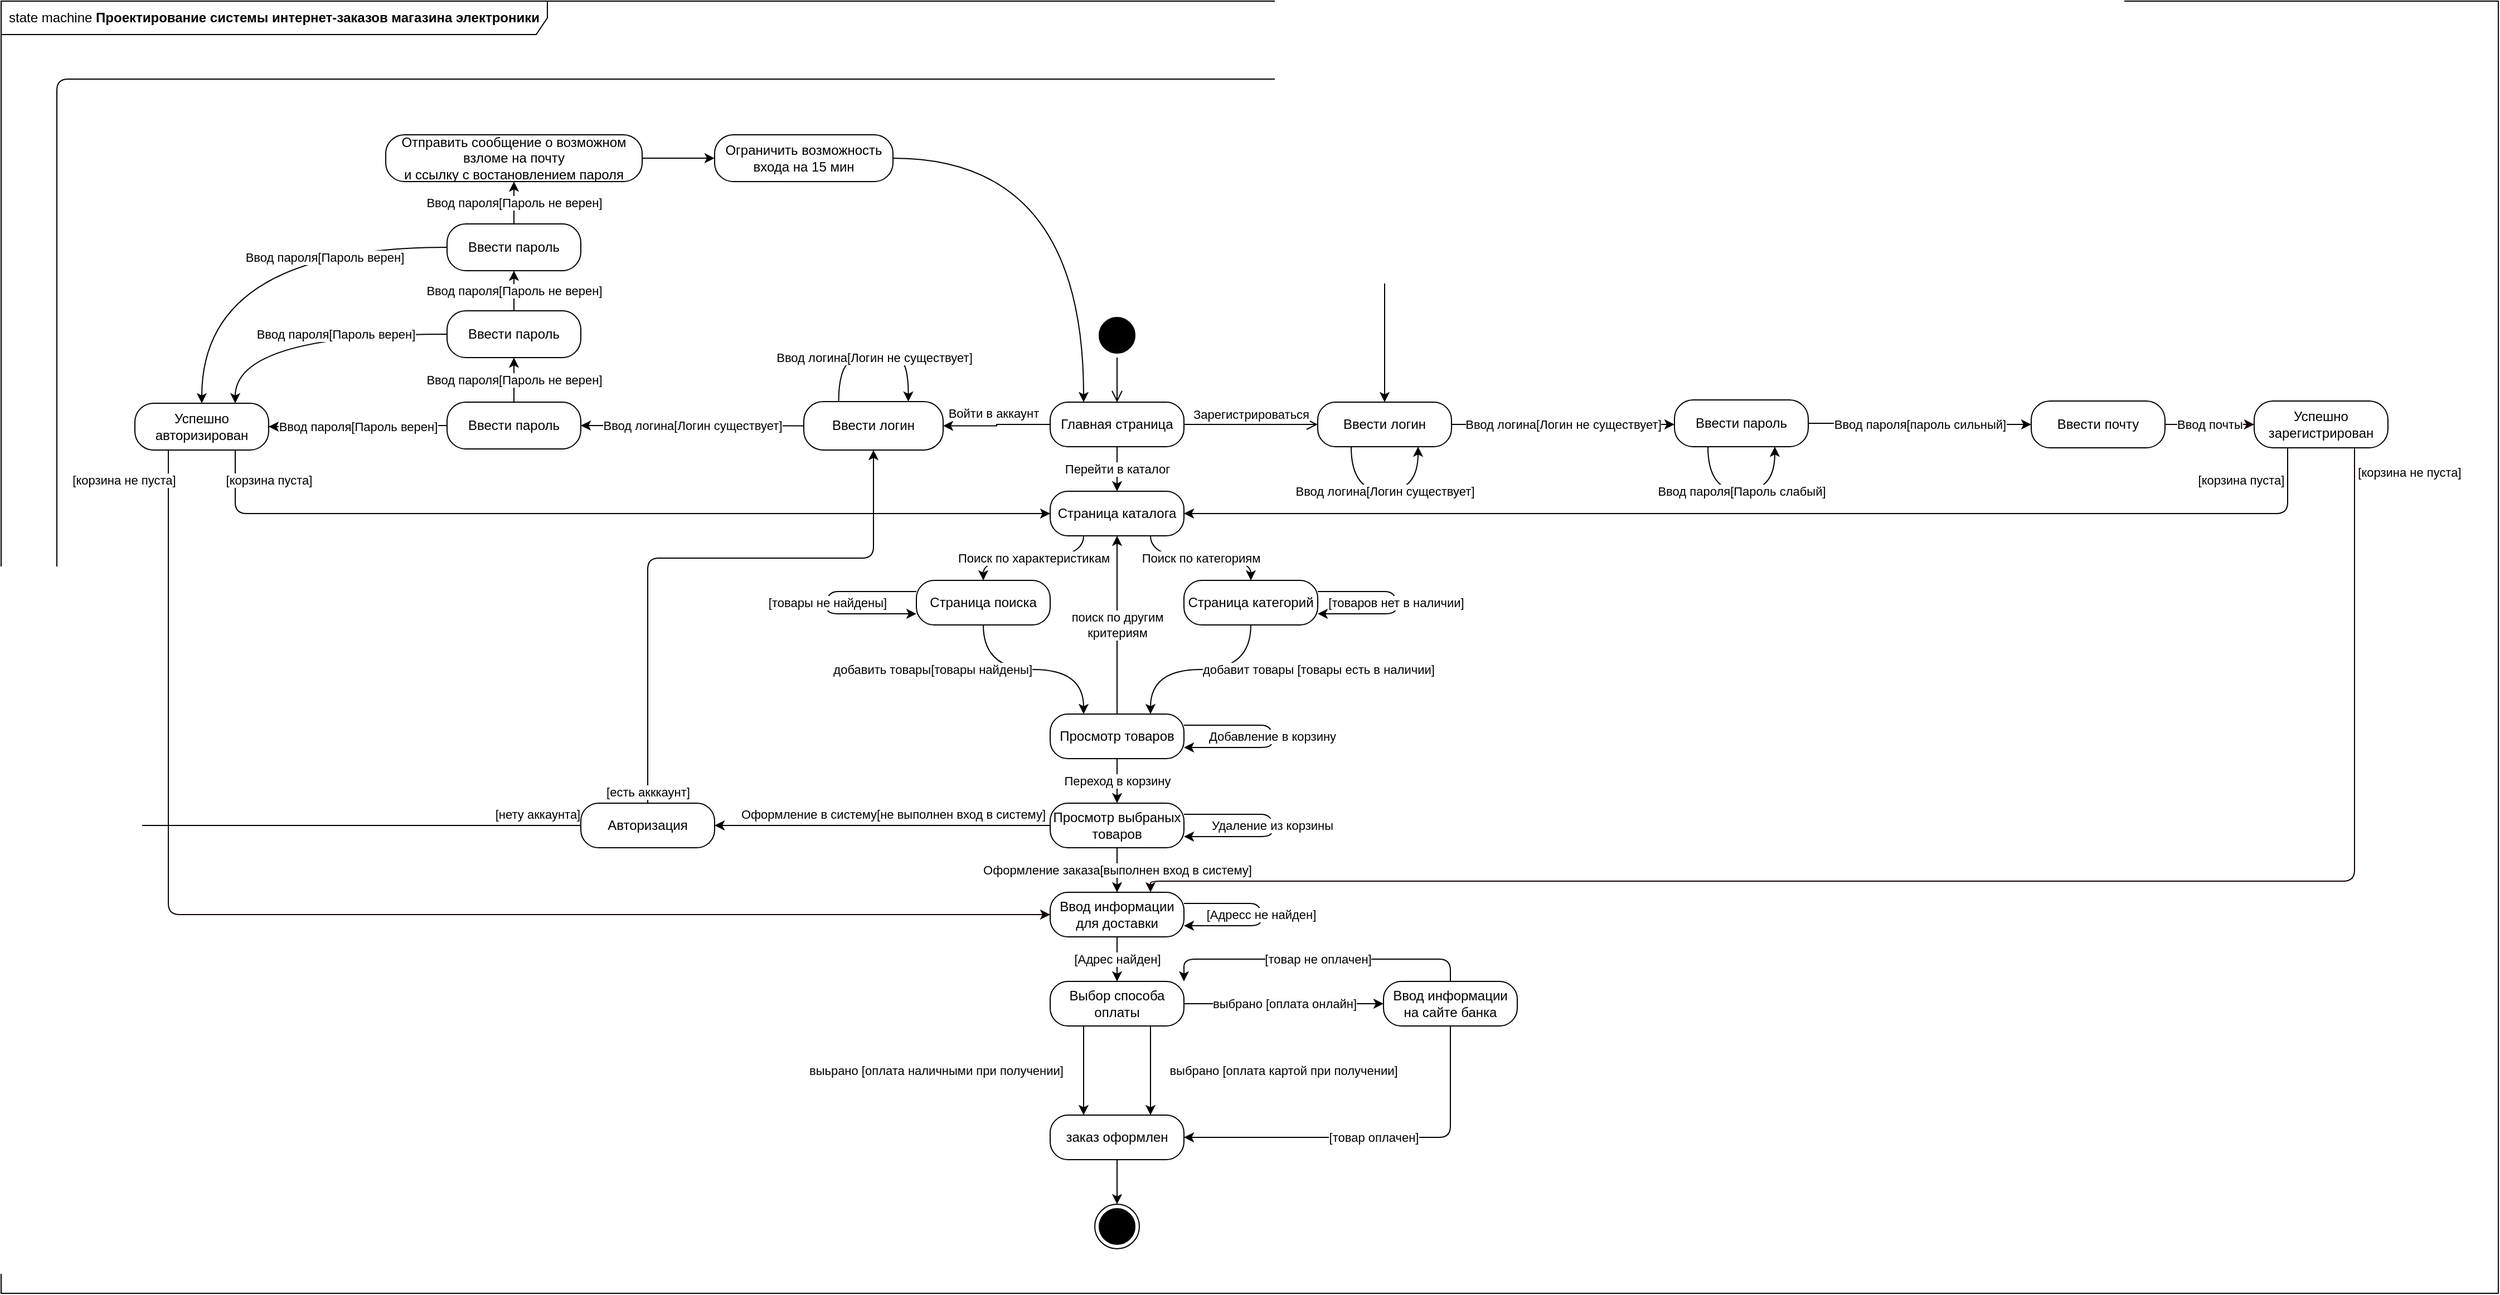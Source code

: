 <mxfile version="12.9.0" type="github">
  <diagram id="5Qrj_cHMlwDHXTjBdwBp" name="Page-1">
    <mxGraphModel dx="1993" dy="461" grid="1" gridSize="10" guides="1" tooltips="1" connect="1" arrows="1" fold="1" page="1" pageScale="1" pageWidth="1169" pageHeight="827" math="0" shadow="0">
      <root>
        <mxCell id="0" />
        <mxCell id="1" parent="0" />
        <mxCell id="nJWRNMLcpvSVmBtXkhhj-1" value="state machine &lt;b&gt;Проектирование системы интернет-заказов магазина электроники&lt;/b&gt; " style="shape=umlFrame;whiteSpace=wrap;html=1;width=490;height=30;" vertex="1" parent="1">
          <mxGeometry x="-680" y="80" width="2240" height="1160" as="geometry" />
        </mxCell>
        <mxCell id="1Fe0VKBd-OM9YCjam9Hl-1" value="П" style="ellipse;html=1;shape=startState;fillColor=#000000;" parent="1" vertex="1">
          <mxGeometry x="301" y="360" width="40" height="40" as="geometry" />
        </mxCell>
        <mxCell id="1Fe0VKBd-OM9YCjam9Hl-2" value="" style="edgeStyle=orthogonalEdgeStyle;html=1;verticalAlign=bottom;endArrow=open;endSize=8;" parent="1" source="1Fe0VKBd-OM9YCjam9Hl-1" target="1Fe0VKBd-OM9YCjam9Hl-15" edge="1">
          <mxGeometry relative="1" as="geometry">
            <mxPoint x="261" y="460" as="targetPoint" />
          </mxGeometry>
        </mxCell>
        <mxCell id="1Fe0VKBd-OM9YCjam9Hl-19" value="Войти в аккаунт" style="edgeStyle=orthogonalEdgeStyle;rounded=0;orthogonalLoop=1;jettySize=auto;html=1;exitX=0;exitY=0.5;exitDx=0;exitDy=0;entryX=1;entryY=0.5;entryDx=0;entryDy=0;" parent="1" source="1Fe0VKBd-OM9YCjam9Hl-15" target="1Fe0VKBd-OM9YCjam9Hl-17" edge="1">
          <mxGeometry x="-0.014" y="-10" relative="1" as="geometry">
            <mxPoint x="7" y="-10" as="offset" />
          </mxGeometry>
        </mxCell>
        <mxCell id="1Fe0VKBd-OM9YCjam9Hl-58" value="Перейти в каталог" style="edgeStyle=orthogonalEdgeStyle;curved=1;orthogonalLoop=1;jettySize=auto;html=1;exitX=0.5;exitY=1;exitDx=0;exitDy=0;entryX=0.5;entryY=0;entryDx=0;entryDy=0;" parent="1" source="1Fe0VKBd-OM9YCjam9Hl-15" target="1Fe0VKBd-OM9YCjam9Hl-57" edge="1">
          <mxGeometry relative="1" as="geometry" />
        </mxCell>
        <mxCell id="1Fe0VKBd-OM9YCjam9Hl-15" value="&lt;div&gt;Главная страница&lt;/div&gt;" style="rounded=1;whiteSpace=wrap;html=1;arcSize=40;" parent="1" vertex="1">
          <mxGeometry x="261" y="440" width="120" height="40" as="geometry" />
        </mxCell>
        <mxCell id="1Fe0VKBd-OM9YCjam9Hl-16" value="Зарегистрироваться" style="edgeStyle=orthogonalEdgeStyle;html=1;verticalAlign=bottom;endArrow=open;endSize=8;exitX=1;exitY=0.5;exitDx=0;exitDy=0;" parent="1" source="1Fe0VKBd-OM9YCjam9Hl-15" target="1Fe0VKBd-OM9YCjam9Hl-21" edge="1">
          <mxGeometry relative="1" as="geometry">
            <mxPoint x="421" y="460" as="targetPoint" />
          </mxGeometry>
        </mxCell>
        <mxCell id="1Fe0VKBd-OM9YCjam9Hl-24" value="Ввод логина[Логин не существует]" style="edgeStyle=orthogonalEdgeStyle;orthogonalLoop=1;jettySize=auto;html=1;exitX=0.25;exitY=0;exitDx=0;exitDy=0;entryX=0.75;entryY=0;entryDx=0;entryDy=0;curved=1;" parent="1" source="1Fe0VKBd-OM9YCjam9Hl-17" target="1Fe0VKBd-OM9YCjam9Hl-17" edge="1">
          <mxGeometry relative="1" as="geometry">
            <mxPoint x="401" y="290" as="targetPoint" />
            <Array as="points">
              <mxPoint x="110" y="400" />
              <mxPoint x="170" y="400" />
            </Array>
          </mxGeometry>
        </mxCell>
        <mxCell id="1Fe0VKBd-OM9YCjam9Hl-32" value="Ввод логина[Логин существует]" style="edgeStyle=orthogonalEdgeStyle;curved=1;orthogonalLoop=1;jettySize=auto;html=1;" parent="1" source="1Fe0VKBd-OM9YCjam9Hl-17" target="1Fe0VKBd-OM9YCjam9Hl-31" edge="1">
          <mxGeometry relative="1" as="geometry" />
        </mxCell>
        <mxCell id="1Fe0VKBd-OM9YCjam9Hl-17" value="Ввести логин" style="rounded=1;whiteSpace=wrap;html=1;arcSize=40;" parent="1" vertex="1">
          <mxGeometry x="40" y="439.5" width="125" height="43.5" as="geometry" />
        </mxCell>
        <mxCell id="1Fe0VKBd-OM9YCjam9Hl-38" value="Ввод пароля[Пароль верен]" style="edgeStyle=orthogonalEdgeStyle;curved=1;orthogonalLoop=1;jettySize=auto;html=1;" parent="1" source="1Fe0VKBd-OM9YCjam9Hl-31" target="1Fe0VKBd-OM9YCjam9Hl-37" edge="1">
          <mxGeometry relative="1" as="geometry" />
        </mxCell>
        <mxCell id="1Fe0VKBd-OM9YCjam9Hl-31" value="Ввести пароль" style="rounded=1;whiteSpace=wrap;html=1;arcSize=40;" parent="1" vertex="1">
          <mxGeometry x="-280" y="440" width="120" height="42" as="geometry" />
        </mxCell>
        <mxCell id="1Fe0VKBd-OM9YCjam9Hl-89" value="[корзина пуста]" style="edgeStyle=orthogonalEdgeStyle;orthogonalLoop=1;jettySize=auto;html=1;exitX=0.75;exitY=1;exitDx=0;exitDy=0;entryX=0;entryY=0.5;entryDx=0;entryDy=0;rounded=1;" parent="1" source="1Fe0VKBd-OM9YCjam9Hl-37" target="1Fe0VKBd-OM9YCjam9Hl-57" edge="1">
          <mxGeometry x="-0.779" y="30" relative="1" as="geometry">
            <mxPoint as="offset" />
          </mxGeometry>
        </mxCell>
        <mxCell id="1Fe0VKBd-OM9YCjam9Hl-117" value="[корзина не пуста]" style="edgeStyle=orthogonalEdgeStyle;rounded=1;orthogonalLoop=1;jettySize=auto;html=1;exitX=0.25;exitY=1;exitDx=0;exitDy=0;strokeColor=#120000;entryX=0;entryY=0.5;entryDx=0;entryDy=0;" parent="1" source="1Fe0VKBd-OM9YCjam9Hl-37" target="1Fe0VKBd-OM9YCjam9Hl-81" edge="1">
          <mxGeometry x="-0.955" y="-40" relative="1" as="geometry">
            <mxPoint as="offset" />
          </mxGeometry>
        </mxCell>
        <mxCell id="1Fe0VKBd-OM9YCjam9Hl-37" value="Успешно авторизирован" style="rounded=1;whiteSpace=wrap;html=1;arcSize=40;" parent="1" vertex="1">
          <mxGeometry x="-560" y="441" width="120" height="42" as="geometry" />
        </mxCell>
        <mxCell id="1Fe0VKBd-OM9YCjam9Hl-21" value="Ввести логин" style="rounded=1;whiteSpace=wrap;html=1;arcSize=40;" parent="1" vertex="1">
          <mxGeometry x="501.0" y="440" width="120" height="40" as="geometry" />
        </mxCell>
        <mxCell id="1Fe0VKBd-OM9YCjam9Hl-34" value="Ввод логина[Логин существует]" style="edgeStyle=orthogonalEdgeStyle;curved=1;orthogonalLoop=1;jettySize=auto;html=1;exitX=0.25;exitY=1;exitDx=0;exitDy=0;entryX=0.75;entryY=1;entryDx=0;entryDy=0;" parent="1" source="1Fe0VKBd-OM9YCjam9Hl-21" target="1Fe0VKBd-OM9YCjam9Hl-21" edge="1">
          <mxGeometry relative="1" as="geometry">
            <mxPoint x="461" y="530" as="sourcePoint" />
            <mxPoint x="661" y="530" as="targetPoint" />
            <Array as="points">
              <mxPoint x="531" y="520" />
              <mxPoint x="591" y="520" />
            </Array>
          </mxGeometry>
        </mxCell>
        <mxCell id="1Fe0VKBd-OM9YCjam9Hl-35" value="Ввод логина[Логин не существует]" style="edgeStyle=orthogonalEdgeStyle;orthogonalLoop=1;jettySize=auto;html=1;exitX=1;exitY=0.5;exitDx=0;exitDy=0;curved=1;" parent="1" source="1Fe0VKBd-OM9YCjam9Hl-21" edge="1">
          <mxGeometry relative="1" as="geometry">
            <mxPoint x="821" y="460" as="targetPoint" />
            <mxPoint x="751" y="510" as="sourcePoint" />
            <Array as="points">
              <mxPoint x="751" y="460" />
              <mxPoint x="751" y="460" />
            </Array>
          </mxGeometry>
        </mxCell>
        <mxCell id="1Fe0VKBd-OM9YCjam9Hl-55" value="Ввод пароля[пароль сильный]" style="edgeStyle=orthogonalEdgeStyle;curved=1;orthogonalLoop=1;jettySize=auto;html=1;" parent="1" source="1Fe0VKBd-OM9YCjam9Hl-36" target="1Fe0VKBd-OM9YCjam9Hl-54" edge="1">
          <mxGeometry relative="1" as="geometry" />
        </mxCell>
        <mxCell id="1Fe0VKBd-OM9YCjam9Hl-36" value="Ввести пароль" style="rounded=1;whiteSpace=wrap;html=1;arcSize=40;" parent="1" vertex="1">
          <mxGeometry x="821" y="438" width="120" height="42" as="geometry" />
        </mxCell>
        <mxCell id="1Fe0VKBd-OM9YCjam9Hl-60" value="[корзина пуста]" style="edgeStyle=orthogonalEdgeStyle;orthogonalLoop=1;jettySize=auto;html=1;entryX=1;entryY=0.5;entryDx=0;entryDy=0;rounded=1;exitX=0.25;exitY=1;exitDx=0;exitDy=0;" parent="1" source="1Fe0VKBd-OM9YCjam9Hl-119" target="1Fe0VKBd-OM9YCjam9Hl-57" edge="1">
          <mxGeometry x="-0.807" y="-30" relative="1" as="geometry">
            <mxPoint x="1171" y="530" as="sourcePoint" />
            <Array as="points">
              <mxPoint x="1371" y="540" />
            </Array>
            <mxPoint as="offset" />
          </mxGeometry>
        </mxCell>
        <mxCell id="1Fe0VKBd-OM9YCjam9Hl-118" value="[корзина не пуста]" style="edgeStyle=orthogonalEdgeStyle;rounded=1;orthogonalLoop=1;jettySize=auto;html=1;entryX=0.75;entryY=0;entryDx=0;entryDy=0;strokeColor=#120000;exitX=0.75;exitY=1;exitDx=0;exitDy=0;" parent="1" source="1Fe0VKBd-OM9YCjam9Hl-119" target="1Fe0VKBd-OM9YCjam9Hl-81" edge="1">
          <mxGeometry x="-0.97" y="49" relative="1" as="geometry">
            <mxPoint x="1231" y="520" as="sourcePoint" />
            <Array as="points">
              <mxPoint x="1431" y="870" />
              <mxPoint x="351" y="870" />
            </Array>
            <mxPoint as="offset" />
          </mxGeometry>
        </mxCell>
        <mxCell id="1Fe0VKBd-OM9YCjam9Hl-120" value="Ввод почты" style="edgeStyle=orthogonalEdgeStyle;rounded=1;orthogonalLoop=1;jettySize=auto;html=1;strokeColor=#120000;" parent="1" source="1Fe0VKBd-OM9YCjam9Hl-54" target="1Fe0VKBd-OM9YCjam9Hl-119" edge="1">
          <mxGeometry relative="1" as="geometry" />
        </mxCell>
        <mxCell id="1Fe0VKBd-OM9YCjam9Hl-54" value="Ввести почту" style="rounded=1;whiteSpace=wrap;html=1;arcSize=40;" parent="1" vertex="1">
          <mxGeometry x="1141" y="439" width="120" height="42" as="geometry" />
        </mxCell>
        <mxCell id="1Fe0VKBd-OM9YCjam9Hl-119" value="Успешно зарегистрирован" style="rounded=1;whiteSpace=wrap;html=1;arcSize=40;" parent="1" vertex="1">
          <mxGeometry x="1341" y="439" width="120" height="42" as="geometry" />
        </mxCell>
        <mxCell id="1Fe0VKBd-OM9YCjam9Hl-39" value="Ввод пароля[Пароль не верен]" style="edgeStyle=orthogonalEdgeStyle;curved=1;orthogonalLoop=1;jettySize=auto;html=1;exitX=0.5;exitY=0;exitDx=0;exitDy=0;entryX=0.5;entryY=1;entryDx=0;entryDy=0;" parent="1" source="1Fe0VKBd-OM9YCjam9Hl-31" target="1Fe0VKBd-OM9YCjam9Hl-40" edge="1">
          <mxGeometry relative="1" as="geometry">
            <mxPoint x="-300" y="329" as="sourcePoint" />
            <mxPoint x="-140" y="329" as="targetPoint" />
          </mxGeometry>
        </mxCell>
        <mxCell id="1Fe0VKBd-OM9YCjam9Hl-40" value="Ввести пароль" style="rounded=1;whiteSpace=wrap;html=1;arcSize=40;" parent="1" vertex="1">
          <mxGeometry x="-280" y="358" width="120" height="42" as="geometry" />
        </mxCell>
        <mxCell id="1Fe0VKBd-OM9YCjam9Hl-42" value="Ввод пароля[Пароль верен]" style="edgeStyle=orthogonalEdgeStyle;curved=1;orthogonalLoop=1;jettySize=auto;html=1;exitX=0;exitY=0.5;exitDx=0;exitDy=0;entryX=0.75;entryY=0;entryDx=0;entryDy=0;" parent="1" source="1Fe0VKBd-OM9YCjam9Hl-40" target="1Fe0VKBd-OM9YCjam9Hl-37" edge="1">
          <mxGeometry x="-0.206" relative="1" as="geometry">
            <mxPoint x="-160" y="379" as="sourcePoint" />
            <mxPoint x="-470" y="430" as="targetPoint" />
            <mxPoint as="offset" />
          </mxGeometry>
        </mxCell>
        <mxCell id="1Fe0VKBd-OM9YCjam9Hl-43" value="Ввод пароля[Пароль не верен]" style="edgeStyle=orthogonalEdgeStyle;curved=1;orthogonalLoop=1;jettySize=auto;html=1;entryX=0.5;entryY=1;entryDx=0;entryDy=0;exitX=0.5;exitY=0;exitDx=0;exitDy=0;" parent="1" source="1Fe0VKBd-OM9YCjam9Hl-40" target="1Fe0VKBd-OM9YCjam9Hl-44" edge="1">
          <mxGeometry relative="1" as="geometry">
            <mxPoint x="-310" y="229" as="sourcePoint" />
            <mxPoint x="-140" y="210" as="targetPoint" />
          </mxGeometry>
        </mxCell>
        <mxCell id="1Fe0VKBd-OM9YCjam9Hl-44" value="Ввести пароль" style="rounded=1;whiteSpace=wrap;html=1;arcSize=40;" parent="1" vertex="1">
          <mxGeometry x="-280" y="280" width="120" height="42" as="geometry" />
        </mxCell>
        <mxCell id="1Fe0VKBd-OM9YCjam9Hl-50" style="edgeStyle=orthogonalEdgeStyle;curved=1;orthogonalLoop=1;jettySize=auto;html=1;exitX=1;exitY=0.5;exitDx=0;exitDy=0;entryX=0;entryY=0.5;entryDx=0;entryDy=0;" parent="1" source="1Fe0VKBd-OM9YCjam9Hl-45" target="1Fe0VKBd-OM9YCjam9Hl-49" edge="1">
          <mxGeometry relative="1" as="geometry" />
        </mxCell>
        <mxCell id="1Fe0VKBd-OM9YCjam9Hl-45" value="&lt;div&gt;Отправить сообщение о возможном взломе на почту&lt;/div&gt;и ссылку с востановлением пароля" style="rounded=1;whiteSpace=wrap;html=1;arcSize=40;" parent="1" vertex="1">
          <mxGeometry x="-335" y="200" width="230" height="42" as="geometry" />
        </mxCell>
        <mxCell id="1Fe0VKBd-OM9YCjam9Hl-46" value="Ввод пароля[Пароль не верен]" style="edgeStyle=orthogonalEdgeStyle;curved=1;orthogonalLoop=1;jettySize=auto;html=1;entryX=0.5;entryY=1;entryDx=0;entryDy=0;exitX=0.5;exitY=0;exitDx=0;exitDy=0;" parent="1" source="1Fe0VKBd-OM9YCjam9Hl-44" target="1Fe0VKBd-OM9YCjam9Hl-45" edge="1">
          <mxGeometry relative="1" as="geometry">
            <mxPoint x="-310" y="249" as="sourcePoint" />
            <mxPoint x="-310" y="172" as="targetPoint" />
          </mxGeometry>
        </mxCell>
        <mxCell id="1Fe0VKBd-OM9YCjam9Hl-47" value="Ввод пароля[Пароль верен]" style="edgeStyle=orthogonalEdgeStyle;curved=1;orthogonalLoop=1;jettySize=auto;html=1;exitX=0;exitY=0.5;exitDx=0;exitDy=0;entryX=0.5;entryY=0;entryDx=0;entryDy=0;" parent="1" source="1Fe0VKBd-OM9YCjam9Hl-44" target="1Fe0VKBd-OM9YCjam9Hl-37" edge="1">
          <mxGeometry x="-0.389" y="9" relative="1" as="geometry">
            <mxPoint x="-250" y="270.0" as="sourcePoint" />
            <mxPoint x="-90" y="378.5" as="targetPoint" />
            <mxPoint as="offset" />
          </mxGeometry>
        </mxCell>
        <mxCell id="1Fe0VKBd-OM9YCjam9Hl-88" style="edgeStyle=orthogonalEdgeStyle;orthogonalLoop=1;jettySize=auto;html=1;exitX=1;exitY=0.5;exitDx=0;exitDy=0;entryX=0.25;entryY=0;entryDx=0;entryDy=0;curved=1;" parent="1" source="1Fe0VKBd-OM9YCjam9Hl-49" target="1Fe0VKBd-OM9YCjam9Hl-15" edge="1">
          <mxGeometry relative="1" as="geometry" />
        </mxCell>
        <mxCell id="1Fe0VKBd-OM9YCjam9Hl-49" value="Ограничить возможность входа на 15 мин" style="rounded=1;whiteSpace=wrap;html=1;arcSize=40;" parent="1" vertex="1">
          <mxGeometry x="-40" y="200" width="160" height="42" as="geometry" />
        </mxCell>
        <mxCell id="1Fe0VKBd-OM9YCjam9Hl-53" value="Ввод пароля[Пароль слабый]" style="edgeStyle=orthogonalEdgeStyle;curved=1;orthogonalLoop=1;jettySize=auto;html=1;entryX=0.75;entryY=1;entryDx=0;entryDy=0;exitX=0.25;exitY=1;exitDx=0;exitDy=0;" parent="1" source="1Fe0VKBd-OM9YCjam9Hl-36" target="1Fe0VKBd-OM9YCjam9Hl-36" edge="1">
          <mxGeometry relative="1" as="geometry">
            <mxPoint x="851" y="540" as="sourcePoint" />
            <mxPoint x="601" y="490" as="targetPoint" />
            <Array as="points">
              <mxPoint x="851" y="520" />
              <mxPoint x="911" y="520" />
            </Array>
          </mxGeometry>
        </mxCell>
        <mxCell id="1Fe0VKBd-OM9YCjam9Hl-66" value="Поиск по характеристикам" style="edgeStyle=orthogonalEdgeStyle;orthogonalLoop=1;jettySize=auto;html=1;exitX=0.25;exitY=1;exitDx=0;exitDy=0;entryX=0.5;entryY=0;entryDx=0;entryDy=0;curved=1;" parent="1" source="1Fe0VKBd-OM9YCjam9Hl-57" target="1Fe0VKBd-OM9YCjam9Hl-65" edge="1">
          <mxGeometry relative="1" as="geometry" />
        </mxCell>
        <mxCell id="1Fe0VKBd-OM9YCjam9Hl-69" value="Поиск по категориям" style="edgeStyle=orthogonalEdgeStyle;curved=1;orthogonalLoop=1;jettySize=auto;html=1;exitX=0.75;exitY=1;exitDx=0;exitDy=0;entryX=0.5;entryY=0;entryDx=0;entryDy=0;" parent="1" source="1Fe0VKBd-OM9YCjam9Hl-57" target="1Fe0VKBd-OM9YCjam9Hl-63" edge="1">
          <mxGeometry relative="1" as="geometry" />
        </mxCell>
        <mxCell id="1Fe0VKBd-OM9YCjam9Hl-57" value="Страница каталога" style="rounded=1;whiteSpace=wrap;html=1;arcSize=40;" parent="1" vertex="1">
          <mxGeometry x="261" y="520" width="120" height="40" as="geometry" />
        </mxCell>
        <mxCell id="1Fe0VKBd-OM9YCjam9Hl-72" value="&lt;div align=&quot;left&quot;&gt;добавит товары [товары есть в наличии]&lt;/div&gt;" style="edgeStyle=orthogonalEdgeStyle;curved=1;orthogonalLoop=1;jettySize=auto;html=1;exitX=0.5;exitY=1;exitDx=0;exitDy=0;entryX=0.75;entryY=0;entryDx=0;entryDy=0;align=left;" parent="1" source="1Fe0VKBd-OM9YCjam9Hl-63" target="1Fe0VKBd-OM9YCjam9Hl-70" edge="1">
          <mxGeometry relative="1" as="geometry" />
        </mxCell>
        <mxCell id="1Fe0VKBd-OM9YCjam9Hl-73" value="[товаров нет в наличии]" style="edgeStyle=orthogonalEdgeStyle;orthogonalLoop=1;jettySize=auto;html=1;exitX=1;exitY=0.25;exitDx=0;exitDy=0;entryX=1;entryY=0.75;entryDx=0;entryDy=0;rounded=1;" parent="1" source="1Fe0VKBd-OM9YCjam9Hl-63" target="1Fe0VKBd-OM9YCjam9Hl-63" edge="1">
          <mxGeometry relative="1" as="geometry">
            <mxPoint x="561" y="630" as="targetPoint" />
            <Array as="points">
              <mxPoint x="571" y="610" />
              <mxPoint x="571" y="630" />
            </Array>
          </mxGeometry>
        </mxCell>
        <mxCell id="1Fe0VKBd-OM9YCjam9Hl-63" value="Страница категорий" style="rounded=1;whiteSpace=wrap;html=1;arcSize=40;" parent="1" vertex="1">
          <mxGeometry x="381" y="600" width="120" height="40" as="geometry" />
        </mxCell>
        <mxCell id="1Fe0VKBd-OM9YCjam9Hl-71" value="&lt;div align=&quot;right&quot;&gt;добавить товары[товары найдены]&lt;/div&gt;" style="edgeStyle=orthogonalEdgeStyle;curved=1;orthogonalLoop=1;jettySize=auto;html=1;entryX=0.25;entryY=0;entryDx=0;entryDy=0;align=right;" parent="1" source="1Fe0VKBd-OM9YCjam9Hl-65" target="1Fe0VKBd-OM9YCjam9Hl-70" edge="1">
          <mxGeometry relative="1" as="geometry" />
        </mxCell>
        <mxCell id="1Fe0VKBd-OM9YCjam9Hl-65" value="Страница поиска" style="rounded=1;whiteSpace=wrap;html=1;arcSize=40;" parent="1" vertex="1">
          <mxGeometry x="141" y="600" width="120" height="40" as="geometry" />
        </mxCell>
        <mxCell id="1Fe0VKBd-OM9YCjam9Hl-78" value="Переход в корзину" style="edgeStyle=orthogonalEdgeStyle;curved=1;orthogonalLoop=1;jettySize=auto;html=1;" parent="1" source="1Fe0VKBd-OM9YCjam9Hl-70" target="1Fe0VKBd-OM9YCjam9Hl-77" edge="1">
          <mxGeometry relative="1" as="geometry" />
        </mxCell>
        <mxCell id="1Fe0VKBd-OM9YCjam9Hl-79" value="Добавление в корзину" style="edgeStyle=orthogonalEdgeStyle;orthogonalLoop=1;jettySize=auto;html=1;exitX=1;exitY=0.25;exitDx=0;exitDy=0;entryX=1;entryY=0.75;entryDx=0;entryDy=0;rounded=1;" parent="1" source="1Fe0VKBd-OM9YCjam9Hl-70" target="1Fe0VKBd-OM9YCjam9Hl-70" edge="1">
          <mxGeometry relative="1" as="geometry">
            <mxPoint x="460" y="730.167" as="targetPoint" />
            <Array as="points">
              <mxPoint x="460" y="730" />
              <mxPoint x="460" y="750" />
            </Array>
          </mxGeometry>
        </mxCell>
        <mxCell id="1Fe0VKBd-OM9YCjam9Hl-107" value="поиск по другим&lt;br&gt;критериям" style="edgeStyle=orthogonalEdgeStyle;rounded=1;orthogonalLoop=1;jettySize=auto;html=1;exitX=0.5;exitY=0;exitDx=0;exitDy=0;entryX=0.5;entryY=1;entryDx=0;entryDy=0;" parent="1" source="1Fe0VKBd-OM9YCjam9Hl-70" target="1Fe0VKBd-OM9YCjam9Hl-57" edge="1">
          <mxGeometry relative="1" as="geometry" />
        </mxCell>
        <mxCell id="1Fe0VKBd-OM9YCjam9Hl-70" value="Просмотр товаров" style="rounded=1;whiteSpace=wrap;html=1;arcSize=40;" parent="1" vertex="1">
          <mxGeometry x="261" y="720" width="120" height="40" as="geometry" />
        </mxCell>
        <mxCell id="1Fe0VKBd-OM9YCjam9Hl-82" value="Оформление заказа[выполнен вход в систему]" style="edgeStyle=orthogonalEdgeStyle;curved=1;orthogonalLoop=1;jettySize=auto;html=1;" parent="1" source="1Fe0VKBd-OM9YCjam9Hl-77" target="1Fe0VKBd-OM9YCjam9Hl-81" edge="1">
          <mxGeometry relative="1" as="geometry" />
        </mxCell>
        <mxCell id="1Fe0VKBd-OM9YCjam9Hl-85" value="Оформление в систему[не выполнен вход в систему]" style="edgeStyle=orthogonalEdgeStyle;rounded=1;orthogonalLoop=1;jettySize=auto;html=1;exitX=0;exitY=0.5;exitDx=0;exitDy=0;entryX=1;entryY=0.5;entryDx=0;entryDy=0;" parent="1" source="1Fe0VKBd-OM9YCjam9Hl-77" target="1Fe0VKBd-OM9YCjam9Hl-90" edge="1">
          <mxGeometry x="-0.063" y="-10" relative="1" as="geometry">
            <mxPoint y="820" as="targetPoint" />
            <Array as="points" />
            <mxPoint as="offset" />
          </mxGeometry>
        </mxCell>
        <mxCell id="1Fe0VKBd-OM9YCjam9Hl-77" value="Просмотр выбраных товаров" style="rounded=1;whiteSpace=wrap;html=1;arcSize=40;" parent="1" vertex="1">
          <mxGeometry x="261" y="800" width="120" height="40" as="geometry" />
        </mxCell>
        <mxCell id="1Fe0VKBd-OM9YCjam9Hl-97" value="[Адресс не найден]" style="edgeStyle=orthogonalEdgeStyle;rounded=1;orthogonalLoop=1;jettySize=auto;html=1;exitX=1;exitY=0.25;exitDx=0;exitDy=0;entryX=1;entryY=0.75;entryDx=0;entryDy=0;" parent="1" source="1Fe0VKBd-OM9YCjam9Hl-81" target="1Fe0VKBd-OM9YCjam9Hl-81" edge="1">
          <mxGeometry relative="1" as="geometry">
            <mxPoint x="461" y="900" as="targetPoint" />
            <Array as="points">
              <mxPoint x="450" y="890" />
              <mxPoint x="450" y="910" />
            </Array>
          </mxGeometry>
        </mxCell>
        <mxCell id="1Fe0VKBd-OM9YCjam9Hl-100" value="[Адрес найден]" style="edgeStyle=orthogonalEdgeStyle;rounded=1;orthogonalLoop=1;jettySize=auto;html=1;" parent="1" source="1Fe0VKBd-OM9YCjam9Hl-81" target="1Fe0VKBd-OM9YCjam9Hl-99" edge="1">
          <mxGeometry relative="1" as="geometry" />
        </mxCell>
        <mxCell id="1Fe0VKBd-OM9YCjam9Hl-81" value="Ввод информации для доставки" style="rounded=1;whiteSpace=wrap;html=1;arcSize=40;" parent="1" vertex="1">
          <mxGeometry x="261" y="880" width="120" height="40" as="geometry" />
        </mxCell>
        <mxCell id="1Fe0VKBd-OM9YCjam9Hl-102" value="выбрано [оплата онлайн]" style="edgeStyle=orthogonalEdgeStyle;rounded=1;orthogonalLoop=1;jettySize=auto;html=1;" parent="1" source="1Fe0VKBd-OM9YCjam9Hl-99" target="1Fe0VKBd-OM9YCjam9Hl-101" edge="1">
          <mxGeometry relative="1" as="geometry" />
        </mxCell>
        <mxCell id="1Fe0VKBd-OM9YCjam9Hl-104" value="&lt;div align=&quot;left&quot;&gt;выбрано [оплата картой при получении]&lt;br&gt;&lt;/div&gt;" style="edgeStyle=orthogonalEdgeStyle;rounded=1;orthogonalLoop=1;jettySize=auto;html=1;exitX=0.75;exitY=1;exitDx=0;exitDy=0;entryX=0.75;entryY=0;entryDx=0;entryDy=0;" parent="1" source="1Fe0VKBd-OM9YCjam9Hl-99" target="1Fe0VKBd-OM9YCjam9Hl-103" edge="1">
          <mxGeometry y="119" relative="1" as="geometry">
            <mxPoint as="offset" />
          </mxGeometry>
        </mxCell>
        <mxCell id="1Fe0VKBd-OM9YCjam9Hl-106" value="выьрано [оплата наличными при получении]&amp;nbsp; " style="edgeStyle=orthogonalEdgeStyle;rounded=1;orthogonalLoop=1;jettySize=auto;html=1;entryX=0.25;entryY=0;entryDx=0;entryDy=0;exitX=0.25;exitY=1;exitDx=0;exitDy=0;" parent="1" source="1Fe0VKBd-OM9YCjam9Hl-99" target="1Fe0VKBd-OM9YCjam9Hl-103" edge="1">
          <mxGeometry y="-131" relative="1" as="geometry">
            <mxPoint x="70" y="980" as="targetPoint" />
            <mxPoint as="offset" />
          </mxGeometry>
        </mxCell>
        <mxCell id="1Fe0VKBd-OM9YCjam9Hl-99" value="Выбор способа оплаты" style="rounded=1;whiteSpace=wrap;html=1;arcSize=40;" parent="1" vertex="1">
          <mxGeometry x="261" y="960" width="120" height="40" as="geometry" />
        </mxCell>
        <mxCell id="1Fe0VKBd-OM9YCjam9Hl-115" value="" style="edgeStyle=orthogonalEdgeStyle;rounded=1;orthogonalLoop=1;jettySize=auto;html=1;entryX=0.5;entryY=0;entryDx=0;entryDy=0;" parent="1" source="1Fe0VKBd-OM9YCjam9Hl-103" target="1Fe0VKBd-OM9YCjam9Hl-116" edge="1">
          <mxGeometry relative="1" as="geometry">
            <mxPoint x="321" y="1160" as="targetPoint" />
          </mxGeometry>
        </mxCell>
        <mxCell id="1Fe0VKBd-OM9YCjam9Hl-103" value="заказ оформлен" style="rounded=1;whiteSpace=wrap;html=1;arcSize=40;" parent="1" vertex="1">
          <mxGeometry x="261" y="1080" width="120" height="40" as="geometry" />
        </mxCell>
        <mxCell id="1Fe0VKBd-OM9YCjam9Hl-109" value="[товар оплачен]" style="edgeStyle=orthogonalEdgeStyle;rounded=1;orthogonalLoop=1;jettySize=auto;html=1;exitX=0.5;exitY=1;exitDx=0;exitDy=0;entryX=1;entryY=0.5;entryDx=0;entryDy=0;" parent="1" source="1Fe0VKBd-OM9YCjam9Hl-101" target="1Fe0VKBd-OM9YCjam9Hl-103" edge="1">
          <mxGeometry relative="1" as="geometry" />
        </mxCell>
        <mxCell id="1Fe0VKBd-OM9YCjam9Hl-110" value="[товар не оплачен]" style="edgeStyle=orthogonalEdgeStyle;rounded=1;orthogonalLoop=1;jettySize=auto;html=1;exitX=0.5;exitY=0;exitDx=0;exitDy=0;entryX=1;entryY=0;entryDx=0;entryDy=0;" parent="1" source="1Fe0VKBd-OM9YCjam9Hl-101" target="1Fe0VKBd-OM9YCjam9Hl-99" edge="1">
          <mxGeometry relative="1" as="geometry" />
        </mxCell>
        <mxCell id="1Fe0VKBd-OM9YCjam9Hl-101" value="Ввод информации на сайте банка" style="rounded=1;whiteSpace=wrap;html=1;arcSize=40;" parent="1" vertex="1">
          <mxGeometry x="560" y="960" width="120" height="40" as="geometry" />
        </mxCell>
        <mxCell id="1Fe0VKBd-OM9YCjam9Hl-74" value="[товары не найдены]" style="edgeStyle=orthogonalEdgeStyle;orthogonalLoop=1;jettySize=auto;html=1;exitX=0;exitY=0.25;exitDx=0;exitDy=0;entryX=0;entryY=0.75;entryDx=0;entryDy=0;rounded=1;" parent="1" source="1Fe0VKBd-OM9YCjam9Hl-65" target="1Fe0VKBd-OM9YCjam9Hl-65" edge="1">
          <mxGeometry relative="1" as="geometry">
            <mxPoint x="41" y="620" as="targetPoint" />
            <mxPoint x="41" y="600" as="sourcePoint" />
            <Array as="points">
              <mxPoint x="61" y="610" />
              <mxPoint x="61" y="630" />
            </Array>
            <mxPoint as="offset" />
          </mxGeometry>
        </mxCell>
        <mxCell id="1Fe0VKBd-OM9YCjam9Hl-80" value="Удаление из корзины" style="edgeStyle=orthogonalEdgeStyle;orthogonalLoop=1;jettySize=auto;html=1;entryX=1;entryY=0.75;entryDx=0;entryDy=0;exitX=1;exitY=0.25;exitDx=0;exitDy=0;rounded=1;" parent="1" source="1Fe0VKBd-OM9YCjam9Hl-77" target="1Fe0VKBd-OM9YCjam9Hl-77" edge="1">
          <mxGeometry relative="1" as="geometry">
            <mxPoint x="391" y="760" as="targetPoint" />
            <mxPoint x="381" y="790" as="sourcePoint" />
            <Array as="points">
              <mxPoint x="460" y="810" />
              <mxPoint x="460" y="830" />
            </Array>
          </mxGeometry>
        </mxCell>
        <mxCell id="1Fe0VKBd-OM9YCjam9Hl-92" value="[есть акккаунт]" style="edgeStyle=orthogonalEdgeStyle;rounded=1;orthogonalLoop=1;jettySize=auto;html=1;entryX=0.5;entryY=1;entryDx=0;entryDy=0;" parent="1" source="1Fe0VKBd-OM9YCjam9Hl-90" target="1Fe0VKBd-OM9YCjam9Hl-17" edge="1">
          <mxGeometry x="-0.962" relative="1" as="geometry">
            <mxPoint x="-100" y="720" as="targetPoint" />
            <Array as="points">
              <mxPoint x="-100" y="580" />
              <mxPoint x="103" y="580" />
            </Array>
            <mxPoint as="offset" />
          </mxGeometry>
        </mxCell>
        <mxCell id="1Fe0VKBd-OM9YCjam9Hl-94" value="[нету аккаунта]" style="edgeStyle=orthogonalEdgeStyle;rounded=1;orthogonalLoop=1;jettySize=auto;html=1;entryX=0.5;entryY=0;entryDx=0;entryDy=0;" parent="1" source="1Fe0VKBd-OM9YCjam9Hl-90" target="1Fe0VKBd-OM9YCjam9Hl-21" edge="1">
          <mxGeometry x="-0.97" y="-10" relative="1" as="geometry">
            <mxPoint x="-240" y="820" as="targetPoint" />
            <Array as="points">
              <mxPoint x="-630" y="820" />
              <mxPoint x="-630" y="150" />
              <mxPoint x="561" y="150" />
            </Array>
            <mxPoint as="offset" />
          </mxGeometry>
        </mxCell>
        <mxCell id="1Fe0VKBd-OM9YCjam9Hl-90" value="Авторизация" style="rounded=1;whiteSpace=wrap;html=1;arcSize=40;" parent="1" vertex="1">
          <mxGeometry x="-160" y="800" width="120" height="40" as="geometry" />
        </mxCell>
        <mxCell id="1Fe0VKBd-OM9YCjam9Hl-116" value="" style="ellipse;html=1;shape=endState;fillColor=#000000;" parent="1" vertex="1">
          <mxGeometry x="301" y="1160" width="40" height="40" as="geometry" />
        </mxCell>
      </root>
    </mxGraphModel>
  </diagram>
</mxfile>

